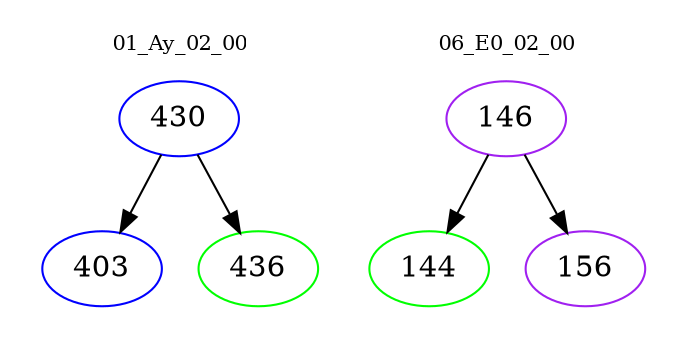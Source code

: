 digraph{
subgraph cluster_0 {
color = white
label = "01_Ay_02_00";
fontsize=10;
T0_430 [label="430", color="blue"]
T0_430 -> T0_403 [color="black"]
T0_403 [label="403", color="blue"]
T0_430 -> T0_436 [color="black"]
T0_436 [label="436", color="green"]
}
subgraph cluster_1 {
color = white
label = "06_E0_02_00";
fontsize=10;
T1_146 [label="146", color="purple"]
T1_146 -> T1_144 [color="black"]
T1_144 [label="144", color="green"]
T1_146 -> T1_156 [color="black"]
T1_156 [label="156", color="purple"]
}
}
